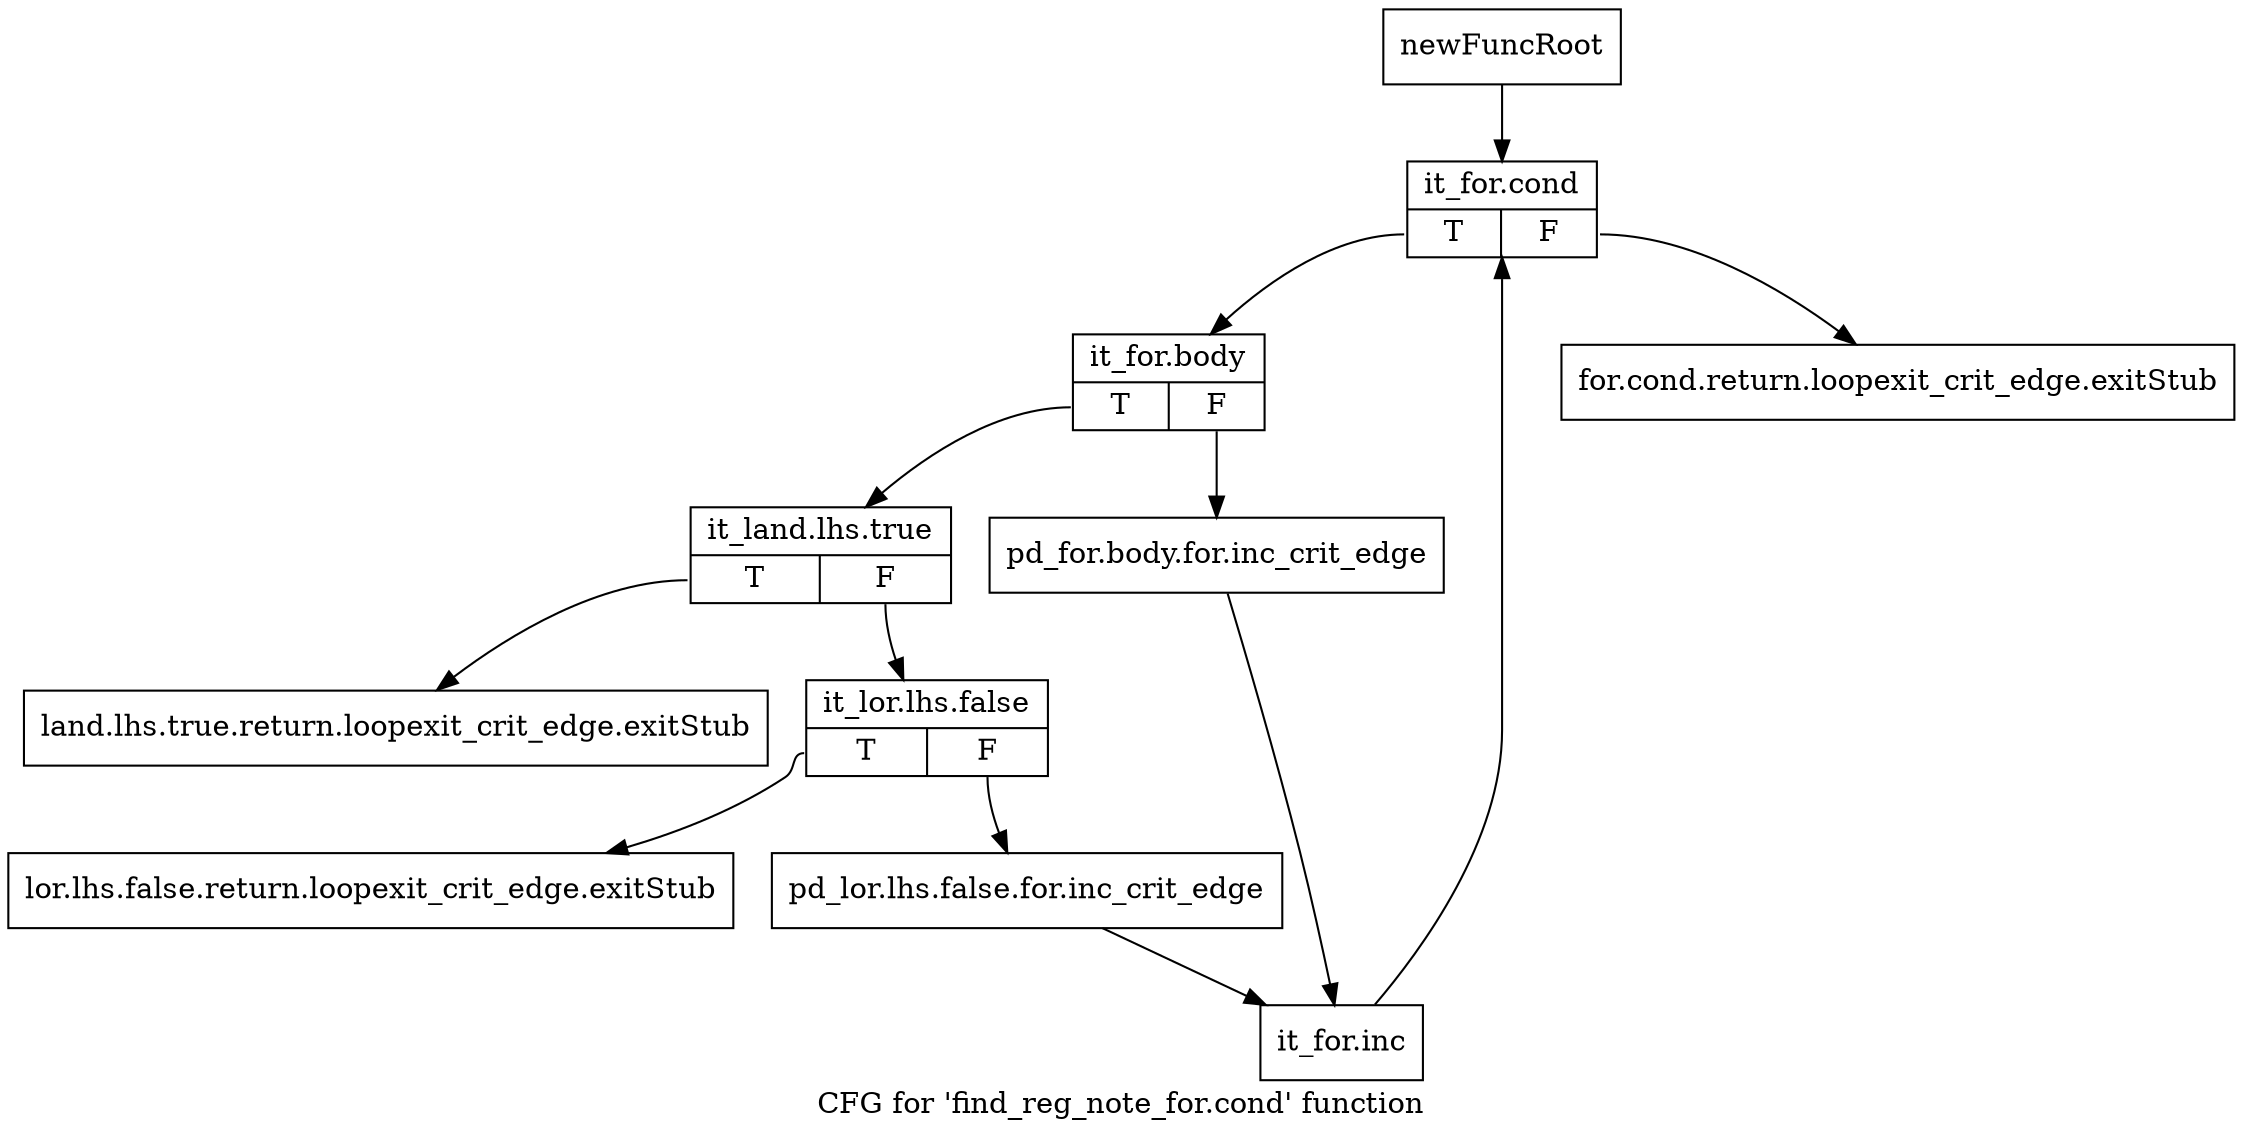 digraph "CFG for 'find_reg_note_for.cond' function" {
	label="CFG for 'find_reg_note_for.cond' function";

	Node0xc0cd370 [shape=record,label="{newFuncRoot}"];
	Node0xc0cd370 -> Node0xc0cd4b0;
	Node0xc0cd3c0 [shape=record,label="{for.cond.return.loopexit_crit_edge.exitStub}"];
	Node0xc0cd410 [shape=record,label="{land.lhs.true.return.loopexit_crit_edge.exitStub}"];
	Node0xc0cd460 [shape=record,label="{lor.lhs.false.return.loopexit_crit_edge.exitStub}"];
	Node0xc0cd4b0 [shape=record,label="{it_for.cond|{<s0>T|<s1>F}}"];
	Node0xc0cd4b0:s0 -> Node0xc0cd500;
	Node0xc0cd4b0:s1 -> Node0xc0cd3c0;
	Node0xc0cd500 [shape=record,label="{it_for.body|{<s0>T|<s1>F}}"];
	Node0xc0cd500:s0 -> Node0xc0cd5a0;
	Node0xc0cd500:s1 -> Node0xc0cd550;
	Node0xc0cd550 [shape=record,label="{pd_for.body.for.inc_crit_edge}"];
	Node0xc0cd550 -> Node0xc0cd690;
	Node0xc0cd5a0 [shape=record,label="{it_land.lhs.true|{<s0>T|<s1>F}}"];
	Node0xc0cd5a0:s0 -> Node0xc0cd410;
	Node0xc0cd5a0:s1 -> Node0xc0cd5f0;
	Node0xc0cd5f0 [shape=record,label="{it_lor.lhs.false|{<s0>T|<s1>F}}"];
	Node0xc0cd5f0:s0 -> Node0xc0cd460;
	Node0xc0cd5f0:s1 -> Node0xc0cd640;
	Node0xc0cd640 [shape=record,label="{pd_lor.lhs.false.for.inc_crit_edge}"];
	Node0xc0cd640 -> Node0xc0cd690;
	Node0xc0cd690 [shape=record,label="{it_for.inc}"];
	Node0xc0cd690 -> Node0xc0cd4b0;
}
